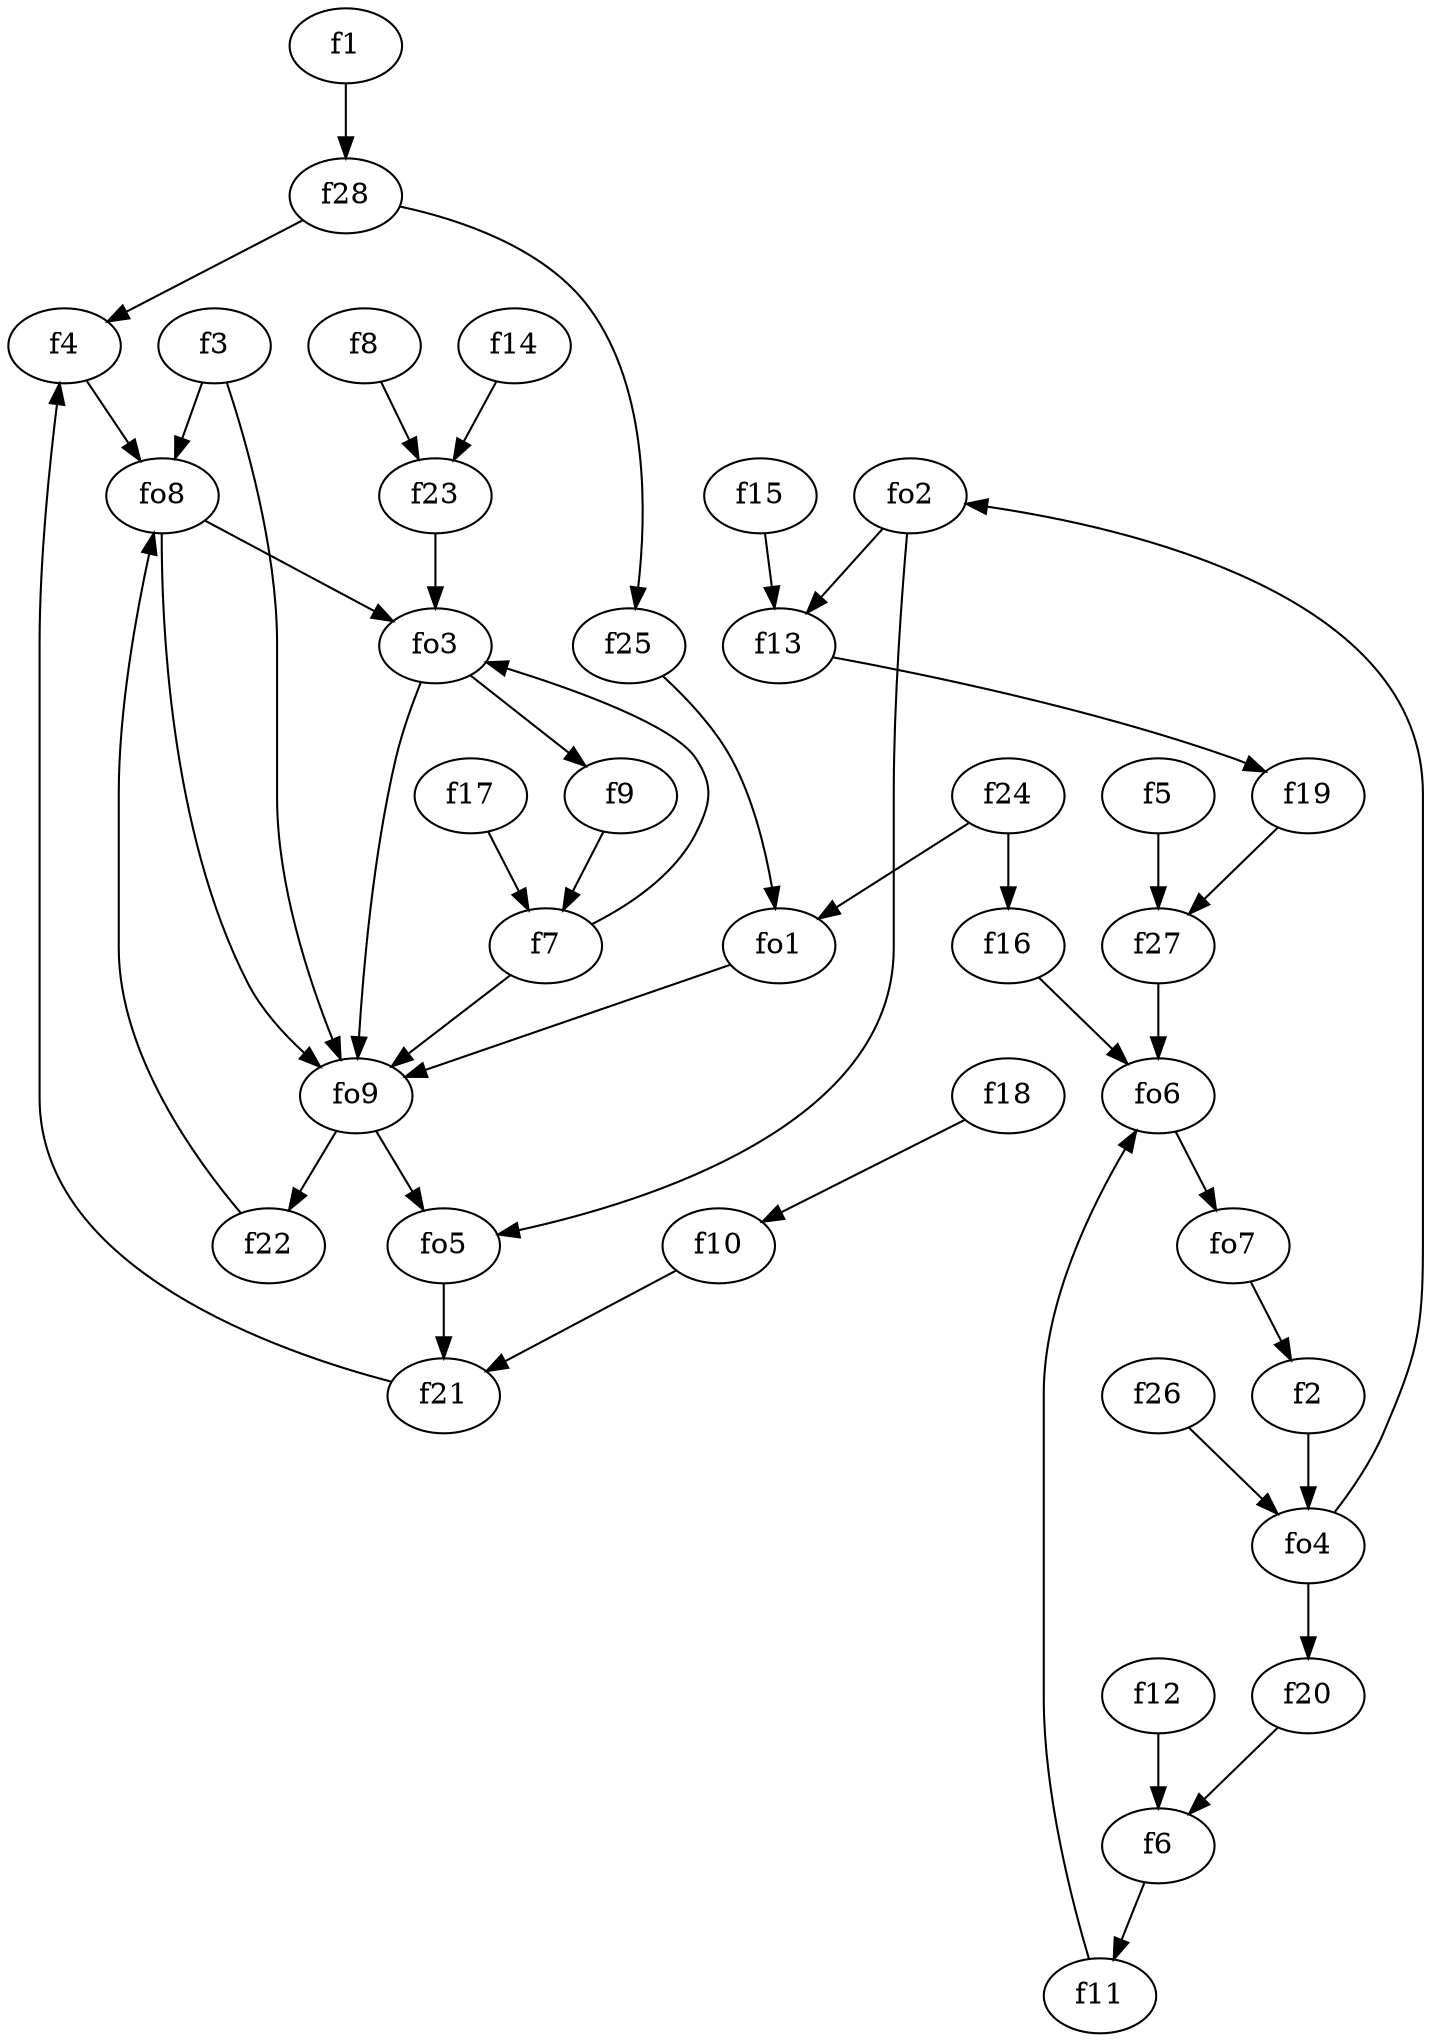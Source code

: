 strict digraph  {
f1;
f2;
f3;
f4;
f5;
f6;
f7;
f8;
f9;
f10;
f11;
f12;
f13;
f14;
f15;
f16;
f17;
f18;
f19;
f20;
f21;
f22;
f23;
f24;
f25;
f26;
f27;
f28;
fo1;
fo2;
fo3;
fo4;
fo5;
fo6;
fo7;
fo8;
fo9;
f1 -> f28  [weight=2];
f2 -> fo4  [weight=2];
f3 -> fo8  [weight=2];
f3 -> fo9  [weight=2];
f4 -> fo8  [weight=2];
f5 -> f27  [weight=2];
f6 -> f11  [weight=2];
f7 -> fo9  [weight=2];
f7 -> fo3  [weight=2];
f8 -> f23  [weight=2];
f9 -> f7  [weight=2];
f10 -> f21  [weight=2];
f11 -> fo6  [weight=2];
f12 -> f6  [weight=2];
f13 -> f19  [weight=2];
f14 -> f23  [weight=2];
f15 -> f13  [weight=2];
f16 -> fo6  [weight=2];
f17 -> f7  [weight=2];
f18 -> f10  [weight=2];
f19 -> f27  [weight=2];
f20 -> f6  [weight=2];
f21 -> f4  [weight=2];
f22 -> fo8  [weight=2];
f23 -> fo3  [weight=2];
f24 -> fo1  [weight=2];
f24 -> f16  [weight=2];
f25 -> fo1  [weight=2];
f26 -> fo4  [weight=2];
f27 -> fo6  [weight=2];
f28 -> f25  [weight=2];
f28 -> f4  [weight=2];
fo1 -> fo9  [weight=2];
fo2 -> f13  [weight=2];
fo2 -> fo5  [weight=2];
fo3 -> fo9  [weight=2];
fo3 -> f9  [weight=2];
fo4 -> f20  [weight=2];
fo4 -> fo2  [weight=2];
fo5 -> f21  [weight=2];
fo6 -> fo7  [weight=2];
fo7 -> f2  [weight=2];
fo8 -> fo9  [weight=2];
fo8 -> fo3  [weight=2];
fo9 -> fo5  [weight=2];
fo9 -> f22  [weight=2];
}
